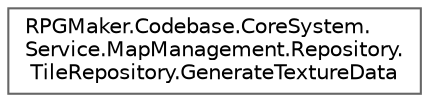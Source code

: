 digraph "クラス階層図"
{
 // LATEX_PDF_SIZE
  bgcolor="transparent";
  edge [fontname=Helvetica,fontsize=10,labelfontname=Helvetica,labelfontsize=10];
  node [fontname=Helvetica,fontsize=10,shape=box,height=0.2,width=0.4];
  rankdir="LR";
  Node0 [id="Node000000",label="RPGMaker.Codebase.CoreSystem.\lService.MapManagement.Repository.\lTileRepository.GenerateTextureData",height=0.2,width=0.4,color="grey40", fillcolor="white", style="filled",URL="$d7/d80/class_r_p_g_maker_1_1_codebase_1_1_core_system_1_1_service_1_1_map_management_1_1_repository_1_118f5a4988f825d4b6a4e833a31d5a4d1.html",tooltip=" "];
}
